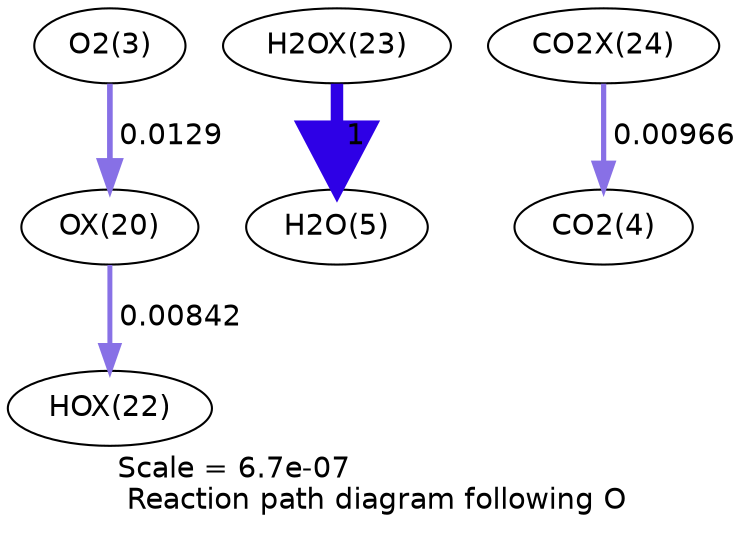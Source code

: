 digraph reaction_paths {
center=1;
s5 -> s37[fontname="Helvetica", penwidth=2.71, arrowsize=1.36, color="0.7, 0.513, 0.9"
, label=" 0.0129"];
s37 -> s39[fontname="Helvetica", penwidth=2.39, arrowsize=1.2, color="0.7, 0.508, 0.9"
, label=" 0.00842"];
s40 -> s7[fontname="Helvetica", penwidth=6, arrowsize=3, color="0.7, 1.5, 0.9"
, label=" 1"];
s41 -> s6[fontname="Helvetica", penwidth=2.5, arrowsize=1.25, color="0.7, 0.51, 0.9"
, label=" 0.00966"];
s5 [ fontname="Helvetica", label="O2(3)"];
s6 [ fontname="Helvetica", label="CO2(4)"];
s7 [ fontname="Helvetica", label="H2O(5)"];
s37 [ fontname="Helvetica", label="OX(20)"];
s39 [ fontname="Helvetica", label="HOX(22)"];
s40 [ fontname="Helvetica", label="H2OX(23)"];
s41 [ fontname="Helvetica", label="CO2X(24)"];
 label = "Scale = 6.7e-07\l Reaction path diagram following O";
 fontname = "Helvetica";
}
